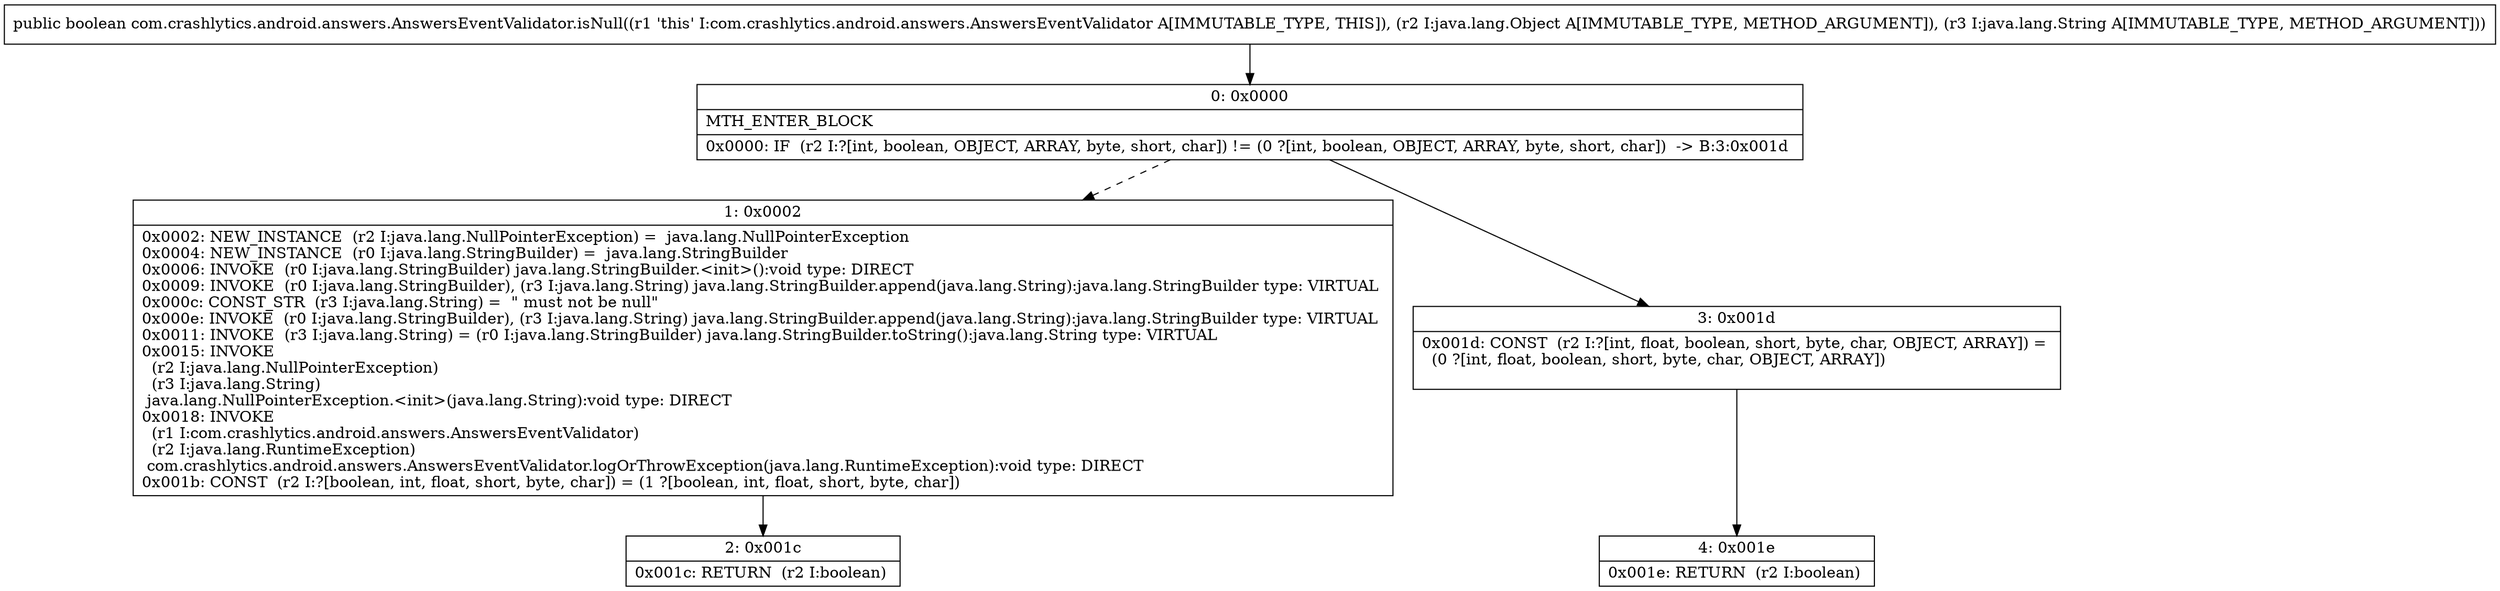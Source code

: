 digraph "CFG forcom.crashlytics.android.answers.AnswersEventValidator.isNull(Ljava\/lang\/Object;Ljava\/lang\/String;)Z" {
Node_0 [shape=record,label="{0\:\ 0x0000|MTH_ENTER_BLOCK\l|0x0000: IF  (r2 I:?[int, boolean, OBJECT, ARRAY, byte, short, char]) != (0 ?[int, boolean, OBJECT, ARRAY, byte, short, char])  \-\> B:3:0x001d \l}"];
Node_1 [shape=record,label="{1\:\ 0x0002|0x0002: NEW_INSTANCE  (r2 I:java.lang.NullPointerException) =  java.lang.NullPointerException \l0x0004: NEW_INSTANCE  (r0 I:java.lang.StringBuilder) =  java.lang.StringBuilder \l0x0006: INVOKE  (r0 I:java.lang.StringBuilder) java.lang.StringBuilder.\<init\>():void type: DIRECT \l0x0009: INVOKE  (r0 I:java.lang.StringBuilder), (r3 I:java.lang.String) java.lang.StringBuilder.append(java.lang.String):java.lang.StringBuilder type: VIRTUAL \l0x000c: CONST_STR  (r3 I:java.lang.String) =  \" must not be null\" \l0x000e: INVOKE  (r0 I:java.lang.StringBuilder), (r3 I:java.lang.String) java.lang.StringBuilder.append(java.lang.String):java.lang.StringBuilder type: VIRTUAL \l0x0011: INVOKE  (r3 I:java.lang.String) = (r0 I:java.lang.StringBuilder) java.lang.StringBuilder.toString():java.lang.String type: VIRTUAL \l0x0015: INVOKE  \l  (r2 I:java.lang.NullPointerException)\l  (r3 I:java.lang.String)\l java.lang.NullPointerException.\<init\>(java.lang.String):void type: DIRECT \l0x0018: INVOKE  \l  (r1 I:com.crashlytics.android.answers.AnswersEventValidator)\l  (r2 I:java.lang.RuntimeException)\l com.crashlytics.android.answers.AnswersEventValidator.logOrThrowException(java.lang.RuntimeException):void type: DIRECT \l0x001b: CONST  (r2 I:?[boolean, int, float, short, byte, char]) = (1 ?[boolean, int, float, short, byte, char]) \l}"];
Node_2 [shape=record,label="{2\:\ 0x001c|0x001c: RETURN  (r2 I:boolean) \l}"];
Node_3 [shape=record,label="{3\:\ 0x001d|0x001d: CONST  (r2 I:?[int, float, boolean, short, byte, char, OBJECT, ARRAY]) = \l  (0 ?[int, float, boolean, short, byte, char, OBJECT, ARRAY])\l \l}"];
Node_4 [shape=record,label="{4\:\ 0x001e|0x001e: RETURN  (r2 I:boolean) \l}"];
MethodNode[shape=record,label="{public boolean com.crashlytics.android.answers.AnswersEventValidator.isNull((r1 'this' I:com.crashlytics.android.answers.AnswersEventValidator A[IMMUTABLE_TYPE, THIS]), (r2 I:java.lang.Object A[IMMUTABLE_TYPE, METHOD_ARGUMENT]), (r3 I:java.lang.String A[IMMUTABLE_TYPE, METHOD_ARGUMENT])) }"];
MethodNode -> Node_0;
Node_0 -> Node_1[style=dashed];
Node_0 -> Node_3;
Node_1 -> Node_2;
Node_3 -> Node_4;
}

